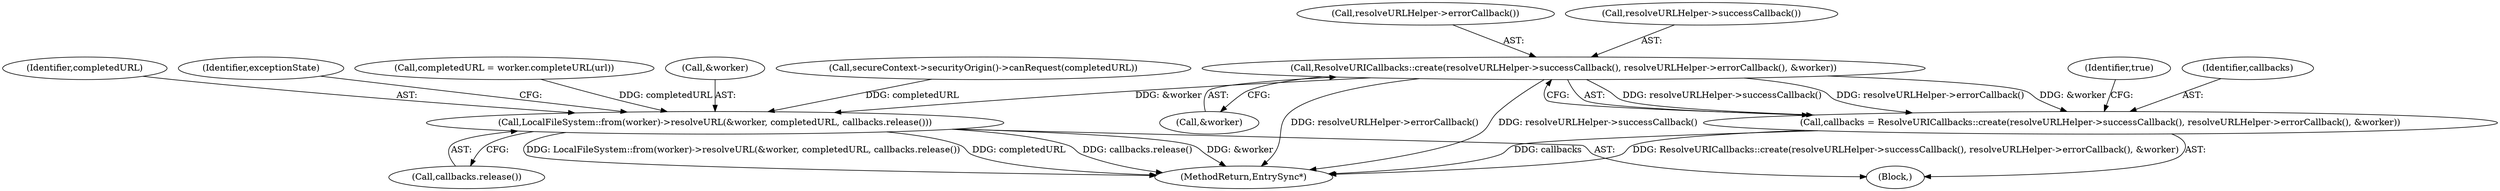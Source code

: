 digraph "0_Chrome_02c8303512ebed345011f7b545e2f418799be2f0_20@API" {
"1000146" [label="(Call,ResolveURICallbacks::create(resolveURLHelper->successCallback(), resolveURLHelper->errorCallback(), &worker))"];
"1000144" [label="(Call,callbacks = ResolveURICallbacks::create(resolveURLHelper->successCallback(), resolveURLHelper->errorCallback(), &worker))"];
"1000153" [label="(Call,LocalFileSystem::from(worker)->resolveURL(&worker, completedURL, callbacks.release()))"];
"1000161" [label="(MethodReturn,EntrySync*)"];
"1000157" [label="(Call,callbacks.release())"];
"1000148" [label="(Call,resolveURLHelper->errorCallback())"];
"1000154" [label="(Call,&worker)"];
"1000149" [label="(Call,&worker)"];
"1000146" [label="(Call,ResolveURICallbacks::create(resolveURLHelper->successCallback(), resolveURLHelper->errorCallback(), &worker))"];
"1000145" [label="(Identifier,callbacks)"];
"1000104" [label="(Block,)"];
"1000119" [label="(Call,secureContext->securityOrigin()->canRequest(completedURL))"];
"1000152" [label="(Identifier,true)"];
"1000153" [label="(Call,LocalFileSystem::from(worker)->resolveURL(&worker, completedURL, callbacks.release()))"];
"1000147" [label="(Call,resolveURLHelper->successCallback())"];
"1000156" [label="(Identifier,completedURL)"];
"1000160" [label="(Identifier,exceptionState)"];
"1000106" [label="(Call,completedURL = worker.completeURL(url))"];
"1000144" [label="(Call,callbacks = ResolveURICallbacks::create(resolveURLHelper->successCallback(), resolveURLHelper->errorCallback(), &worker))"];
"1000146" -> "1000144"  [label="AST: "];
"1000146" -> "1000149"  [label="CFG: "];
"1000147" -> "1000146"  [label="AST: "];
"1000148" -> "1000146"  [label="AST: "];
"1000149" -> "1000146"  [label="AST: "];
"1000144" -> "1000146"  [label="CFG: "];
"1000146" -> "1000161"  [label="DDG: resolveURLHelper->errorCallback()"];
"1000146" -> "1000161"  [label="DDG: resolveURLHelper->successCallback()"];
"1000146" -> "1000144"  [label="DDG: resolveURLHelper->successCallback()"];
"1000146" -> "1000144"  [label="DDG: resolveURLHelper->errorCallback()"];
"1000146" -> "1000144"  [label="DDG: &worker"];
"1000146" -> "1000153"  [label="DDG: &worker"];
"1000144" -> "1000104"  [label="AST: "];
"1000145" -> "1000144"  [label="AST: "];
"1000152" -> "1000144"  [label="CFG: "];
"1000144" -> "1000161"  [label="DDG: ResolveURICallbacks::create(resolveURLHelper->successCallback(), resolveURLHelper->errorCallback(), &worker)"];
"1000144" -> "1000161"  [label="DDG: callbacks"];
"1000153" -> "1000104"  [label="AST: "];
"1000153" -> "1000157"  [label="CFG: "];
"1000154" -> "1000153"  [label="AST: "];
"1000156" -> "1000153"  [label="AST: "];
"1000157" -> "1000153"  [label="AST: "];
"1000160" -> "1000153"  [label="CFG: "];
"1000153" -> "1000161"  [label="DDG: callbacks.release()"];
"1000153" -> "1000161"  [label="DDG: &worker"];
"1000153" -> "1000161"  [label="DDG: LocalFileSystem::from(worker)->resolveURL(&worker, completedURL, callbacks.release())"];
"1000153" -> "1000161"  [label="DDG: completedURL"];
"1000106" -> "1000153"  [label="DDG: completedURL"];
"1000119" -> "1000153"  [label="DDG: completedURL"];
}
